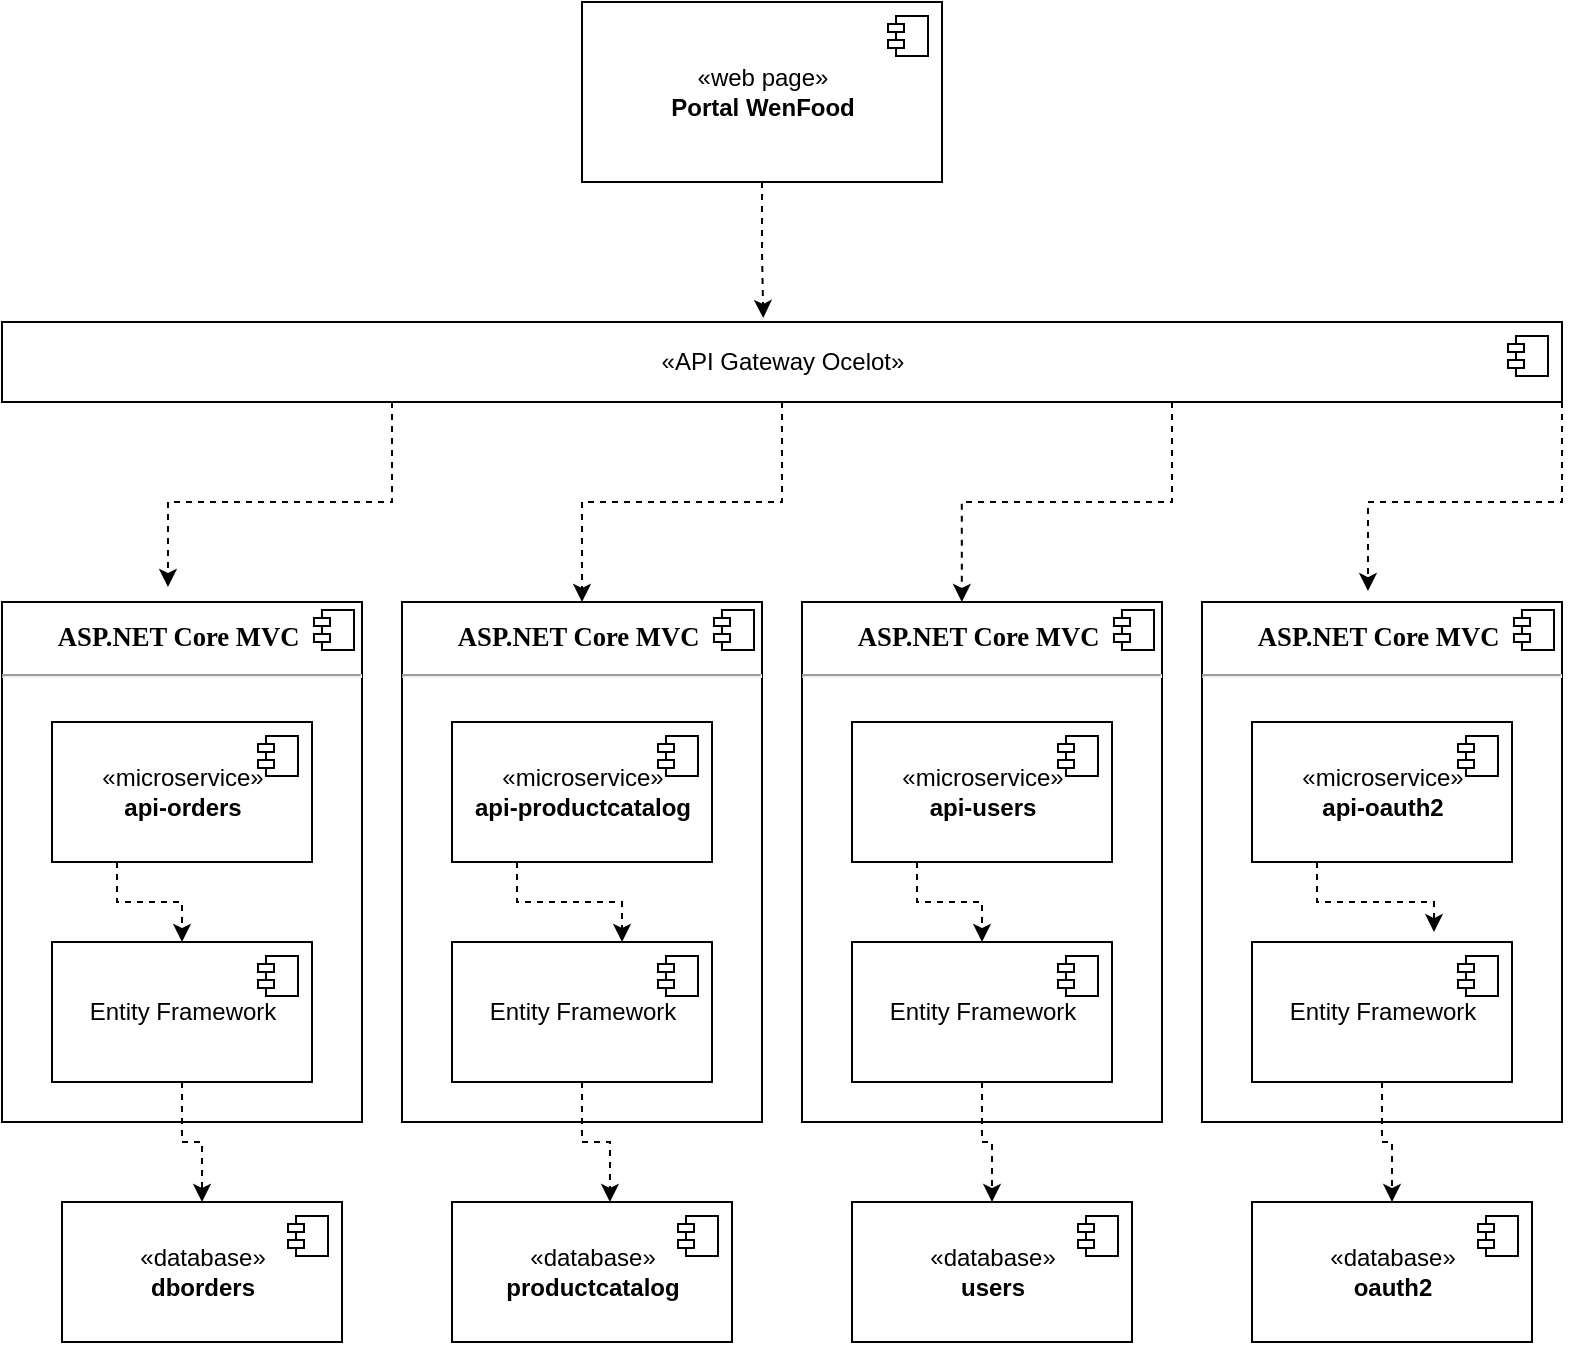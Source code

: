 <mxfile version="20.4.0" type="device"><diagram id="JLQXqpzqAP6CTdeSZoK2" name="Página-1"><mxGraphModel dx="1156" dy="769" grid="1" gridSize="10" guides="1" tooltips="1" connect="1" arrows="1" fold="1" page="1" pageScale="1" pageWidth="1169" pageHeight="827" math="0" shadow="0"><root><mxCell id="0"/><mxCell id="1" parent="0"/><mxCell id="YJu_bsYprKUwisFiyFLG-29" value="&lt;p style=&quot;margin:0px;margin-top:6px;text-align:center;&quot;&gt;&lt;b&gt;&lt;span style=&quot;margin: 0px; padding: 0px; user-select: text; -webkit-user-drag: none; -webkit-tap-highlight-color: transparent; text-align: left; background-color: rgb(255, 255, 255); font-size: 10pt; line-height: 24px; font-family: &amp;quot;Times New Roman&amp;quot;, &amp;quot;Times New Roman_EmbeddedFont&amp;quot;, &amp;quot;Times New Roman_MSFontService&amp;quot;, serif; font-variant-ligatures: none !important;&quot; class=&quot;TextRun SCXW194053507 BCX8&quot; lang=&quot;PT-BR&quot; data-contrast=&quot;auto&quot;&gt;&lt;span style=&quot;margin: 0px; padding: 0px; user-select: text; -webkit-user-drag: none; -webkit-tap-highlight-color: transparent;&quot; class=&quot;NormalTextRun SCXW194053507 BCX8&quot;&gt;ASP.NET Core MVC&lt;/span&gt;&lt;/span&gt;&lt;span style=&quot;margin: 0px; padding: 0px; user-select: text; -webkit-user-drag: none; -webkit-tap-highlight-color: transparent; text-align: left; background-color: rgb(255, 255, 255); font-size: 10pt; line-height: 24px; font-family: &amp;quot;Times New Roman&amp;quot;, &amp;quot;Times New Roman_EmbeddedFont&amp;quot;, &amp;quot;Times New Roman_MSFontService&amp;quot;, serif;&quot; data-ccp-props=&quot;{&amp;quot;201341983&amp;quot;:0,&amp;quot;335559740&amp;quot;:360}&quot; class=&quot;EOP SCXW194053507 BCX8&quot;&gt;&amp;nbsp;&lt;/span&gt;&lt;/b&gt;&lt;br&gt;&lt;/p&gt;&lt;hr&gt;&lt;p style=&quot;margin:0px;margin-left:8px;&quot;&gt;&lt;br&gt;&lt;/p&gt;" style="align=left;overflow=fill;html=1;dropTarget=0;" vertex="1" parent="1"><mxGeometry x="480" y="340" width="180" height="260" as="geometry"/></mxCell><mxCell id="YJu_bsYprKUwisFiyFLG-30" value="" style="shape=component;jettyWidth=8;jettyHeight=4;" vertex="1" parent="YJu_bsYprKUwisFiyFLG-29"><mxGeometry x="1" width="20" height="20" relative="1" as="geometry"><mxPoint x="-24" y="4" as="offset"/></mxGeometry></mxCell><mxCell id="YJu_bsYprKUwisFiyFLG-31" value="&lt;p style=&quot;margin:0px;margin-top:6px;text-align:center;&quot;&gt;&lt;b&gt;&lt;span style=&quot;margin: 0px; padding: 0px; user-select: text; -webkit-user-drag: none; -webkit-tap-highlight-color: transparent; text-align: left; background-color: rgb(255, 255, 255); font-size: 10pt; line-height: 24px; font-family: &amp;quot;Times New Roman&amp;quot;, &amp;quot;Times New Roman_EmbeddedFont&amp;quot;, &amp;quot;Times New Roman_MSFontService&amp;quot;, serif; font-variant-ligatures: none !important;&quot; class=&quot;TextRun SCXW194053507 BCX8&quot; lang=&quot;PT-BR&quot; data-contrast=&quot;auto&quot;&gt;&lt;span style=&quot;margin: 0px; padding: 0px; user-select: text; -webkit-user-drag: none; -webkit-tap-highlight-color: transparent;&quot; class=&quot;NormalTextRun SCXW194053507 BCX8&quot;&gt;ASP.NET Core MVC&lt;/span&gt;&lt;/span&gt;&lt;span style=&quot;margin: 0px; padding: 0px; user-select: text; -webkit-user-drag: none; -webkit-tap-highlight-color: transparent; text-align: left; background-color: rgb(255, 255, 255); font-size: 10pt; line-height: 24px; font-family: &amp;quot;Times New Roman&amp;quot;, &amp;quot;Times New Roman_EmbeddedFont&amp;quot;, &amp;quot;Times New Roman_MSFontService&amp;quot;, serif;&quot; data-ccp-props=&quot;{&amp;quot;201341983&amp;quot;:0,&amp;quot;335559740&amp;quot;:360}&quot; class=&quot;EOP SCXW194053507 BCX8&quot;&gt;&amp;nbsp;&lt;/span&gt;&lt;/b&gt;&lt;br&gt;&lt;/p&gt;&lt;hr&gt;&lt;p style=&quot;margin:0px;margin-left:8px;&quot;&gt;&lt;br&gt;&lt;/p&gt;" style="align=left;overflow=fill;html=1;dropTarget=0;" vertex="1" parent="1"><mxGeometry x="680" y="340" width="180" height="260" as="geometry"/></mxCell><mxCell id="YJu_bsYprKUwisFiyFLG-32" value="" style="shape=component;jettyWidth=8;jettyHeight=4;" vertex="1" parent="YJu_bsYprKUwisFiyFLG-31"><mxGeometry x="1" width="20" height="20" relative="1" as="geometry"><mxPoint x="-24" y="4" as="offset"/></mxGeometry></mxCell><mxCell id="YJu_bsYprKUwisFiyFLG-27" value="&lt;p style=&quot;margin:0px;margin-top:6px;text-align:center;&quot;&gt;&lt;b&gt;&lt;span style=&quot;margin: 0px; padding: 0px; user-select: text; -webkit-user-drag: none; -webkit-tap-highlight-color: transparent; text-align: left; background-color: rgb(255, 255, 255); font-size: 10pt; line-height: 24px; font-family: &amp;quot;Times New Roman&amp;quot;, &amp;quot;Times New Roman_EmbeddedFont&amp;quot;, &amp;quot;Times New Roman_MSFontService&amp;quot;, serif; font-variant-ligatures: none !important;&quot; class=&quot;TextRun SCXW194053507 BCX8&quot; lang=&quot;PT-BR&quot; data-contrast=&quot;auto&quot;&gt;&lt;span style=&quot;margin: 0px; padding: 0px; user-select: text; -webkit-user-drag: none; -webkit-tap-highlight-color: transparent;&quot; class=&quot;NormalTextRun SCXW194053507 BCX8&quot;&gt;ASP.NET Core MVC&lt;/span&gt;&lt;/span&gt;&lt;span style=&quot;margin: 0px; padding: 0px; user-select: text; -webkit-user-drag: none; -webkit-tap-highlight-color: transparent; text-align: left; background-color: rgb(255, 255, 255); font-size: 10pt; line-height: 24px; font-family: &amp;quot;Times New Roman&amp;quot;, &amp;quot;Times New Roman_EmbeddedFont&amp;quot;, &amp;quot;Times New Roman_MSFontService&amp;quot;, serif;&quot; data-ccp-props=&quot;{&amp;quot;201341983&amp;quot;:0,&amp;quot;335559740&amp;quot;:360}&quot; class=&quot;EOP SCXW194053507 BCX8&quot;&gt;&amp;nbsp;&lt;/span&gt;&lt;/b&gt;&lt;br&gt;&lt;/p&gt;&lt;hr&gt;&lt;p style=&quot;margin:0px;margin-left:8px;&quot;&gt;&lt;br&gt;&lt;/p&gt;" style="align=left;overflow=fill;html=1;dropTarget=0;" vertex="1" parent="1"><mxGeometry x="280" y="340" width="180" height="260" as="geometry"/></mxCell><mxCell id="YJu_bsYprKUwisFiyFLG-28" value="" style="shape=component;jettyWidth=8;jettyHeight=4;" vertex="1" parent="YJu_bsYprKUwisFiyFLG-27"><mxGeometry x="1" width="20" height="20" relative="1" as="geometry"><mxPoint x="-24" y="4" as="offset"/></mxGeometry></mxCell><mxCell id="YJu_bsYprKUwisFiyFLG-37" style="edgeStyle=orthogonalEdgeStyle;rounded=0;orthogonalLoop=1;jettySize=auto;html=1;exitX=0.5;exitY=1;exitDx=0;exitDy=0;entryX=0.488;entryY=-0.05;entryDx=0;entryDy=0;entryPerimeter=0;dashed=1;" edge="1" parent="1" source="YJu_bsYprKUwisFiyFLG-1" target="YJu_bsYprKUwisFiyFLG-3"><mxGeometry relative="1" as="geometry"/></mxCell><mxCell id="YJu_bsYprKUwisFiyFLG-1" value="«web page»&lt;br&gt;&lt;b&gt;Portal WenFood&lt;/b&gt;" style="html=1;dropTarget=0;" vertex="1" parent="1"><mxGeometry x="370" y="40" width="180" height="90" as="geometry"/></mxCell><mxCell id="YJu_bsYprKUwisFiyFLG-2" value="" style="shape=module;jettyWidth=8;jettyHeight=4;" vertex="1" parent="YJu_bsYprKUwisFiyFLG-1"><mxGeometry x="1" width="20" height="20" relative="1" as="geometry"><mxPoint x="-27" y="7" as="offset"/></mxGeometry></mxCell><mxCell id="YJu_bsYprKUwisFiyFLG-38" style="edgeStyle=orthogonalEdgeStyle;rounded=0;orthogonalLoop=1;jettySize=auto;html=1;exitX=0.25;exitY=1;exitDx=0;exitDy=0;entryX=0.461;entryY=-0.029;entryDx=0;entryDy=0;entryPerimeter=0;dashed=1;" edge="1" parent="1" source="YJu_bsYprKUwisFiyFLG-3" target="YJu_bsYprKUwisFiyFLG-11"><mxGeometry relative="1" as="geometry"/></mxCell><mxCell id="YJu_bsYprKUwisFiyFLG-39" style="edgeStyle=orthogonalEdgeStyle;rounded=0;orthogonalLoop=1;jettySize=auto;html=1;exitX=0.5;exitY=1;exitDx=0;exitDy=0;entryX=0.5;entryY=0;entryDx=0;entryDy=0;dashed=1;" edge="1" parent="1" source="YJu_bsYprKUwisFiyFLG-3" target="YJu_bsYprKUwisFiyFLG-27"><mxGeometry relative="1" as="geometry"/></mxCell><mxCell id="YJu_bsYprKUwisFiyFLG-40" style="edgeStyle=orthogonalEdgeStyle;rounded=0;orthogonalLoop=1;jettySize=auto;html=1;exitX=0.75;exitY=1;exitDx=0;exitDy=0;entryX=0.444;entryY=0;entryDx=0;entryDy=0;entryPerimeter=0;dashed=1;" edge="1" parent="1" source="YJu_bsYprKUwisFiyFLG-3" target="YJu_bsYprKUwisFiyFLG-29"><mxGeometry relative="1" as="geometry"/></mxCell><mxCell id="YJu_bsYprKUwisFiyFLG-41" style="edgeStyle=orthogonalEdgeStyle;rounded=0;orthogonalLoop=1;jettySize=auto;html=1;exitX=1;exitY=1;exitDx=0;exitDy=0;entryX=0.461;entryY=-0.021;entryDx=0;entryDy=0;entryPerimeter=0;dashed=1;" edge="1" parent="1" source="YJu_bsYprKUwisFiyFLG-3" target="YJu_bsYprKUwisFiyFLG-31"><mxGeometry relative="1" as="geometry"/></mxCell><mxCell id="YJu_bsYprKUwisFiyFLG-3" value="«API Gateway Ocelot»&lt;br&gt;" style="html=1;dropTarget=0;" vertex="1" parent="1"><mxGeometry x="80" y="200" width="780" height="40" as="geometry"/></mxCell><mxCell id="YJu_bsYprKUwisFiyFLG-4" value="" style="shape=module;jettyWidth=8;jettyHeight=4;" vertex="1" parent="YJu_bsYprKUwisFiyFLG-3"><mxGeometry x="1" width="20" height="20" relative="1" as="geometry"><mxPoint x="-27" y="7" as="offset"/></mxGeometry></mxCell><mxCell id="YJu_bsYprKUwisFiyFLG-11" value="&lt;p style=&quot;margin:0px;margin-top:6px;text-align:center;&quot;&gt;&lt;b&gt;&lt;span style=&quot;margin: 0px; padding: 0px; user-select: text; -webkit-user-drag: none; -webkit-tap-highlight-color: transparent; text-align: left; background-color: rgb(255, 255, 255); font-size: 10pt; line-height: 24px; font-family: &amp;quot;Times New Roman&amp;quot;, &amp;quot;Times New Roman_EmbeddedFont&amp;quot;, &amp;quot;Times New Roman_MSFontService&amp;quot;, serif; font-variant-ligatures: none !important;&quot; class=&quot;TextRun SCXW194053507 BCX8&quot; lang=&quot;PT-BR&quot; data-contrast=&quot;auto&quot;&gt;&lt;span style=&quot;margin: 0px; padding: 0px; user-select: text; -webkit-user-drag: none; -webkit-tap-highlight-color: transparent;&quot; class=&quot;NormalTextRun SCXW194053507 BCX8&quot;&gt;ASP.NET Core MVC&lt;/span&gt;&lt;/span&gt;&lt;span style=&quot;margin: 0px; padding: 0px; user-select: text; -webkit-user-drag: none; -webkit-tap-highlight-color: transparent; text-align: left; background-color: rgb(255, 255, 255); font-size: 10pt; line-height: 24px; font-family: &amp;quot;Times New Roman&amp;quot;, &amp;quot;Times New Roman_EmbeddedFont&amp;quot;, &amp;quot;Times New Roman_MSFontService&amp;quot;, serif;&quot; data-ccp-props=&quot;{&amp;quot;201341983&amp;quot;:0,&amp;quot;335559740&amp;quot;:360}&quot; class=&quot;EOP SCXW194053507 BCX8&quot;&gt;&amp;nbsp;&lt;/span&gt;&lt;/b&gt;&lt;br&gt;&lt;/p&gt;&lt;hr&gt;&lt;p style=&quot;margin:0px;margin-left:8px;&quot;&gt;&lt;br&gt;&lt;/p&gt;" style="align=left;overflow=fill;html=1;dropTarget=0;" vertex="1" parent="1"><mxGeometry x="80" y="340" width="180" height="260" as="geometry"/></mxCell><mxCell id="YJu_bsYprKUwisFiyFLG-12" value="" style="shape=component;jettyWidth=8;jettyHeight=4;" vertex="1" parent="YJu_bsYprKUwisFiyFLG-11"><mxGeometry x="1" width="20" height="20" relative="1" as="geometry"><mxPoint x="-24" y="4" as="offset"/></mxGeometry></mxCell><mxCell id="YJu_bsYprKUwisFiyFLG-55" style="edgeStyle=orthogonalEdgeStyle;rounded=0;orthogonalLoop=1;jettySize=auto;html=1;exitX=0.25;exitY=1;exitDx=0;exitDy=0;dashed=1;" edge="1" parent="1" source="YJu_bsYprKUwisFiyFLG-13" target="YJu_bsYprKUwisFiyFLG-47"><mxGeometry relative="1" as="geometry"/></mxCell><mxCell id="YJu_bsYprKUwisFiyFLG-13" value="«microservice»&lt;br&gt;&lt;b&gt;api-orders&lt;/b&gt;" style="html=1;dropTarget=0;" vertex="1" parent="1"><mxGeometry x="105" y="400" width="130" height="70" as="geometry"/></mxCell><mxCell id="YJu_bsYprKUwisFiyFLG-14" value="" style="shape=module;jettyWidth=8;jettyHeight=4;" vertex="1" parent="YJu_bsYprKUwisFiyFLG-13"><mxGeometry x="1" width="20" height="20" relative="1" as="geometry"><mxPoint x="-27" y="7" as="offset"/></mxGeometry></mxCell><mxCell id="YJu_bsYprKUwisFiyFLG-56" style="edgeStyle=orthogonalEdgeStyle;rounded=0;orthogonalLoop=1;jettySize=auto;html=1;exitX=0.25;exitY=1;exitDx=0;exitDy=0;entryX=0.654;entryY=0;entryDx=0;entryDy=0;entryPerimeter=0;dashed=1;" edge="1" parent="1" source="YJu_bsYprKUwisFiyFLG-17" target="YJu_bsYprKUwisFiyFLG-49"><mxGeometry relative="1" as="geometry"/></mxCell><mxCell id="YJu_bsYprKUwisFiyFLG-17" value="«microservice»&lt;br&gt;&lt;b&gt;api-productcatalog&lt;/b&gt;" style="html=1;dropTarget=0;" vertex="1" parent="1"><mxGeometry x="305" y="400" width="130" height="70" as="geometry"/></mxCell><mxCell id="YJu_bsYprKUwisFiyFLG-18" value="" style="shape=module;jettyWidth=8;jettyHeight=4;" vertex="1" parent="YJu_bsYprKUwisFiyFLG-17"><mxGeometry x="1" width="20" height="20" relative="1" as="geometry"><mxPoint x="-27" y="7" as="offset"/></mxGeometry></mxCell><mxCell id="YJu_bsYprKUwisFiyFLG-57" style="edgeStyle=orthogonalEdgeStyle;rounded=0;orthogonalLoop=1;jettySize=auto;html=1;exitX=0.25;exitY=1;exitDx=0;exitDy=0;dashed=1;" edge="1" parent="1" source="YJu_bsYprKUwisFiyFLG-19" target="YJu_bsYprKUwisFiyFLG-51"><mxGeometry relative="1" as="geometry"/></mxCell><mxCell id="YJu_bsYprKUwisFiyFLG-19" value="«microservice»&lt;br&gt;&lt;b&gt;api-users&lt;/b&gt;" style="html=1;dropTarget=0;" vertex="1" parent="1"><mxGeometry x="505" y="400" width="130" height="70" as="geometry"/></mxCell><mxCell id="YJu_bsYprKUwisFiyFLG-20" value="" style="shape=module;jettyWidth=8;jettyHeight=4;" vertex="1" parent="YJu_bsYprKUwisFiyFLG-19"><mxGeometry x="1" width="20" height="20" relative="1" as="geometry"><mxPoint x="-27" y="7" as="offset"/></mxGeometry></mxCell><mxCell id="YJu_bsYprKUwisFiyFLG-21" value="«database»&lt;br&gt;&lt;b&gt;dborders&lt;/b&gt;" style="html=1;dropTarget=0;" vertex="1" parent="1"><mxGeometry x="110" y="640" width="140" height="70" as="geometry"/></mxCell><mxCell id="YJu_bsYprKUwisFiyFLG-22" value="" style="shape=module;jettyWidth=8;jettyHeight=4;" vertex="1" parent="YJu_bsYprKUwisFiyFLG-21"><mxGeometry x="1" width="20" height="20" relative="1" as="geometry"><mxPoint x="-27" y="7" as="offset"/></mxGeometry></mxCell><mxCell id="YJu_bsYprKUwisFiyFLG-58" style="edgeStyle=orthogonalEdgeStyle;rounded=0;orthogonalLoop=1;jettySize=auto;html=1;exitX=0.25;exitY=1;exitDx=0;exitDy=0;entryX=0.7;entryY=-0.071;entryDx=0;entryDy=0;entryPerimeter=0;dashed=1;" edge="1" parent="1" source="YJu_bsYprKUwisFiyFLG-23" target="YJu_bsYprKUwisFiyFLG-53"><mxGeometry relative="1" as="geometry"/></mxCell><mxCell id="YJu_bsYprKUwisFiyFLG-23" value="«microservice»&lt;br&gt;&lt;b&gt;api-oauth2&lt;/b&gt;" style="html=1;dropTarget=0;" vertex="1" parent="1"><mxGeometry x="705" y="400" width="130" height="70" as="geometry"/></mxCell><mxCell id="YJu_bsYprKUwisFiyFLG-24" value="" style="shape=module;jettyWidth=8;jettyHeight=4;" vertex="1" parent="YJu_bsYprKUwisFiyFLG-23"><mxGeometry x="1" width="20" height="20" relative="1" as="geometry"><mxPoint x="-27" y="7" as="offset"/></mxGeometry></mxCell><mxCell id="YJu_bsYprKUwisFiyFLG-25" value="«database»&lt;br&gt;&lt;b&gt;productcatalog&lt;/b&gt;" style="html=1;dropTarget=0;" vertex="1" parent="1"><mxGeometry x="305" y="640" width="140" height="70" as="geometry"/></mxCell><mxCell id="YJu_bsYprKUwisFiyFLG-26" value="" style="shape=module;jettyWidth=8;jettyHeight=4;" vertex="1" parent="YJu_bsYprKUwisFiyFLG-25"><mxGeometry x="1" width="20" height="20" relative="1" as="geometry"><mxPoint x="-27" y="7" as="offset"/></mxGeometry></mxCell><mxCell id="YJu_bsYprKUwisFiyFLG-33" value="«database»&lt;br&gt;&lt;b&gt;users&lt;/b&gt;" style="html=1;dropTarget=0;" vertex="1" parent="1"><mxGeometry x="505" y="640" width="140" height="70" as="geometry"/></mxCell><mxCell id="YJu_bsYprKUwisFiyFLG-34" value="" style="shape=module;jettyWidth=8;jettyHeight=4;" vertex="1" parent="YJu_bsYprKUwisFiyFLG-33"><mxGeometry x="1" width="20" height="20" relative="1" as="geometry"><mxPoint x="-27" y="7" as="offset"/></mxGeometry></mxCell><mxCell id="YJu_bsYprKUwisFiyFLG-35" value="«database»&lt;br&gt;&lt;b&gt;oauth2&lt;/b&gt;" style="html=1;dropTarget=0;" vertex="1" parent="1"><mxGeometry x="705" y="640" width="140" height="70" as="geometry"/></mxCell><mxCell id="YJu_bsYprKUwisFiyFLG-36" value="" style="shape=module;jettyWidth=8;jettyHeight=4;" vertex="1" parent="YJu_bsYprKUwisFiyFLG-35"><mxGeometry x="1" width="20" height="20" relative="1" as="geometry"><mxPoint x="-27" y="7" as="offset"/></mxGeometry></mxCell><mxCell id="YJu_bsYprKUwisFiyFLG-59" style="edgeStyle=orthogonalEdgeStyle;rounded=0;orthogonalLoop=1;jettySize=auto;html=1;exitX=0.5;exitY=1;exitDx=0;exitDy=0;entryX=0.5;entryY=0;entryDx=0;entryDy=0;dashed=1;" edge="1" parent="1" source="YJu_bsYprKUwisFiyFLG-47" target="YJu_bsYprKUwisFiyFLG-21"><mxGeometry relative="1" as="geometry"/></mxCell><mxCell id="YJu_bsYprKUwisFiyFLG-47" value="Entity Framework" style="html=1;dropTarget=0;" vertex="1" parent="1"><mxGeometry x="105" y="510" width="130" height="70" as="geometry"/></mxCell><mxCell id="YJu_bsYprKUwisFiyFLG-48" value="" style="shape=module;jettyWidth=8;jettyHeight=4;" vertex="1" parent="YJu_bsYprKUwisFiyFLG-47"><mxGeometry x="1" width="20" height="20" relative="1" as="geometry"><mxPoint x="-27" y="7" as="offset"/></mxGeometry></mxCell><mxCell id="YJu_bsYprKUwisFiyFLG-60" style="edgeStyle=orthogonalEdgeStyle;rounded=0;orthogonalLoop=1;jettySize=auto;html=1;exitX=0.5;exitY=1;exitDx=0;exitDy=0;entryX=0.564;entryY=0;entryDx=0;entryDy=0;entryPerimeter=0;dashed=1;" edge="1" parent="1" source="YJu_bsYprKUwisFiyFLG-49" target="YJu_bsYprKUwisFiyFLG-25"><mxGeometry relative="1" as="geometry"/></mxCell><mxCell id="YJu_bsYprKUwisFiyFLG-49" value="Entity Framework" style="html=1;dropTarget=0;" vertex="1" parent="1"><mxGeometry x="305" y="510" width="130" height="70" as="geometry"/></mxCell><mxCell id="YJu_bsYprKUwisFiyFLG-50" value="" style="shape=module;jettyWidth=8;jettyHeight=4;" vertex="1" parent="YJu_bsYprKUwisFiyFLG-49"><mxGeometry x="1" width="20" height="20" relative="1" as="geometry"><mxPoint x="-27" y="7" as="offset"/></mxGeometry></mxCell><mxCell id="YJu_bsYprKUwisFiyFLG-61" style="edgeStyle=orthogonalEdgeStyle;rounded=0;orthogonalLoop=1;jettySize=auto;html=1;exitX=0.5;exitY=1;exitDx=0;exitDy=0;entryX=0.5;entryY=0;entryDx=0;entryDy=0;dashed=1;" edge="1" parent="1" source="YJu_bsYprKUwisFiyFLG-51" target="YJu_bsYprKUwisFiyFLG-33"><mxGeometry relative="1" as="geometry"/></mxCell><mxCell id="YJu_bsYprKUwisFiyFLG-51" value="Entity Framework" style="html=1;dropTarget=0;" vertex="1" parent="1"><mxGeometry x="505" y="510" width="130" height="70" as="geometry"/></mxCell><mxCell id="YJu_bsYprKUwisFiyFLG-52" value="" style="shape=module;jettyWidth=8;jettyHeight=4;" vertex="1" parent="YJu_bsYprKUwisFiyFLG-51"><mxGeometry x="1" width="20" height="20" relative="1" as="geometry"><mxPoint x="-27" y="7" as="offset"/></mxGeometry></mxCell><mxCell id="YJu_bsYprKUwisFiyFLG-62" style="edgeStyle=orthogonalEdgeStyle;rounded=0;orthogonalLoop=1;jettySize=auto;html=1;exitX=0.5;exitY=1;exitDx=0;exitDy=0;entryX=0.5;entryY=0;entryDx=0;entryDy=0;dashed=1;" edge="1" parent="1" source="YJu_bsYprKUwisFiyFLG-53" target="YJu_bsYprKUwisFiyFLG-35"><mxGeometry relative="1" as="geometry"/></mxCell><mxCell id="YJu_bsYprKUwisFiyFLG-53" value="Entity Framework" style="html=1;dropTarget=0;" vertex="1" parent="1"><mxGeometry x="705" y="510" width="130" height="70" as="geometry"/></mxCell><mxCell id="YJu_bsYprKUwisFiyFLG-54" value="" style="shape=module;jettyWidth=8;jettyHeight=4;" vertex="1" parent="YJu_bsYprKUwisFiyFLG-53"><mxGeometry x="1" width="20" height="20" relative="1" as="geometry"><mxPoint x="-27" y="7" as="offset"/></mxGeometry></mxCell></root></mxGraphModel></diagram></mxfile>